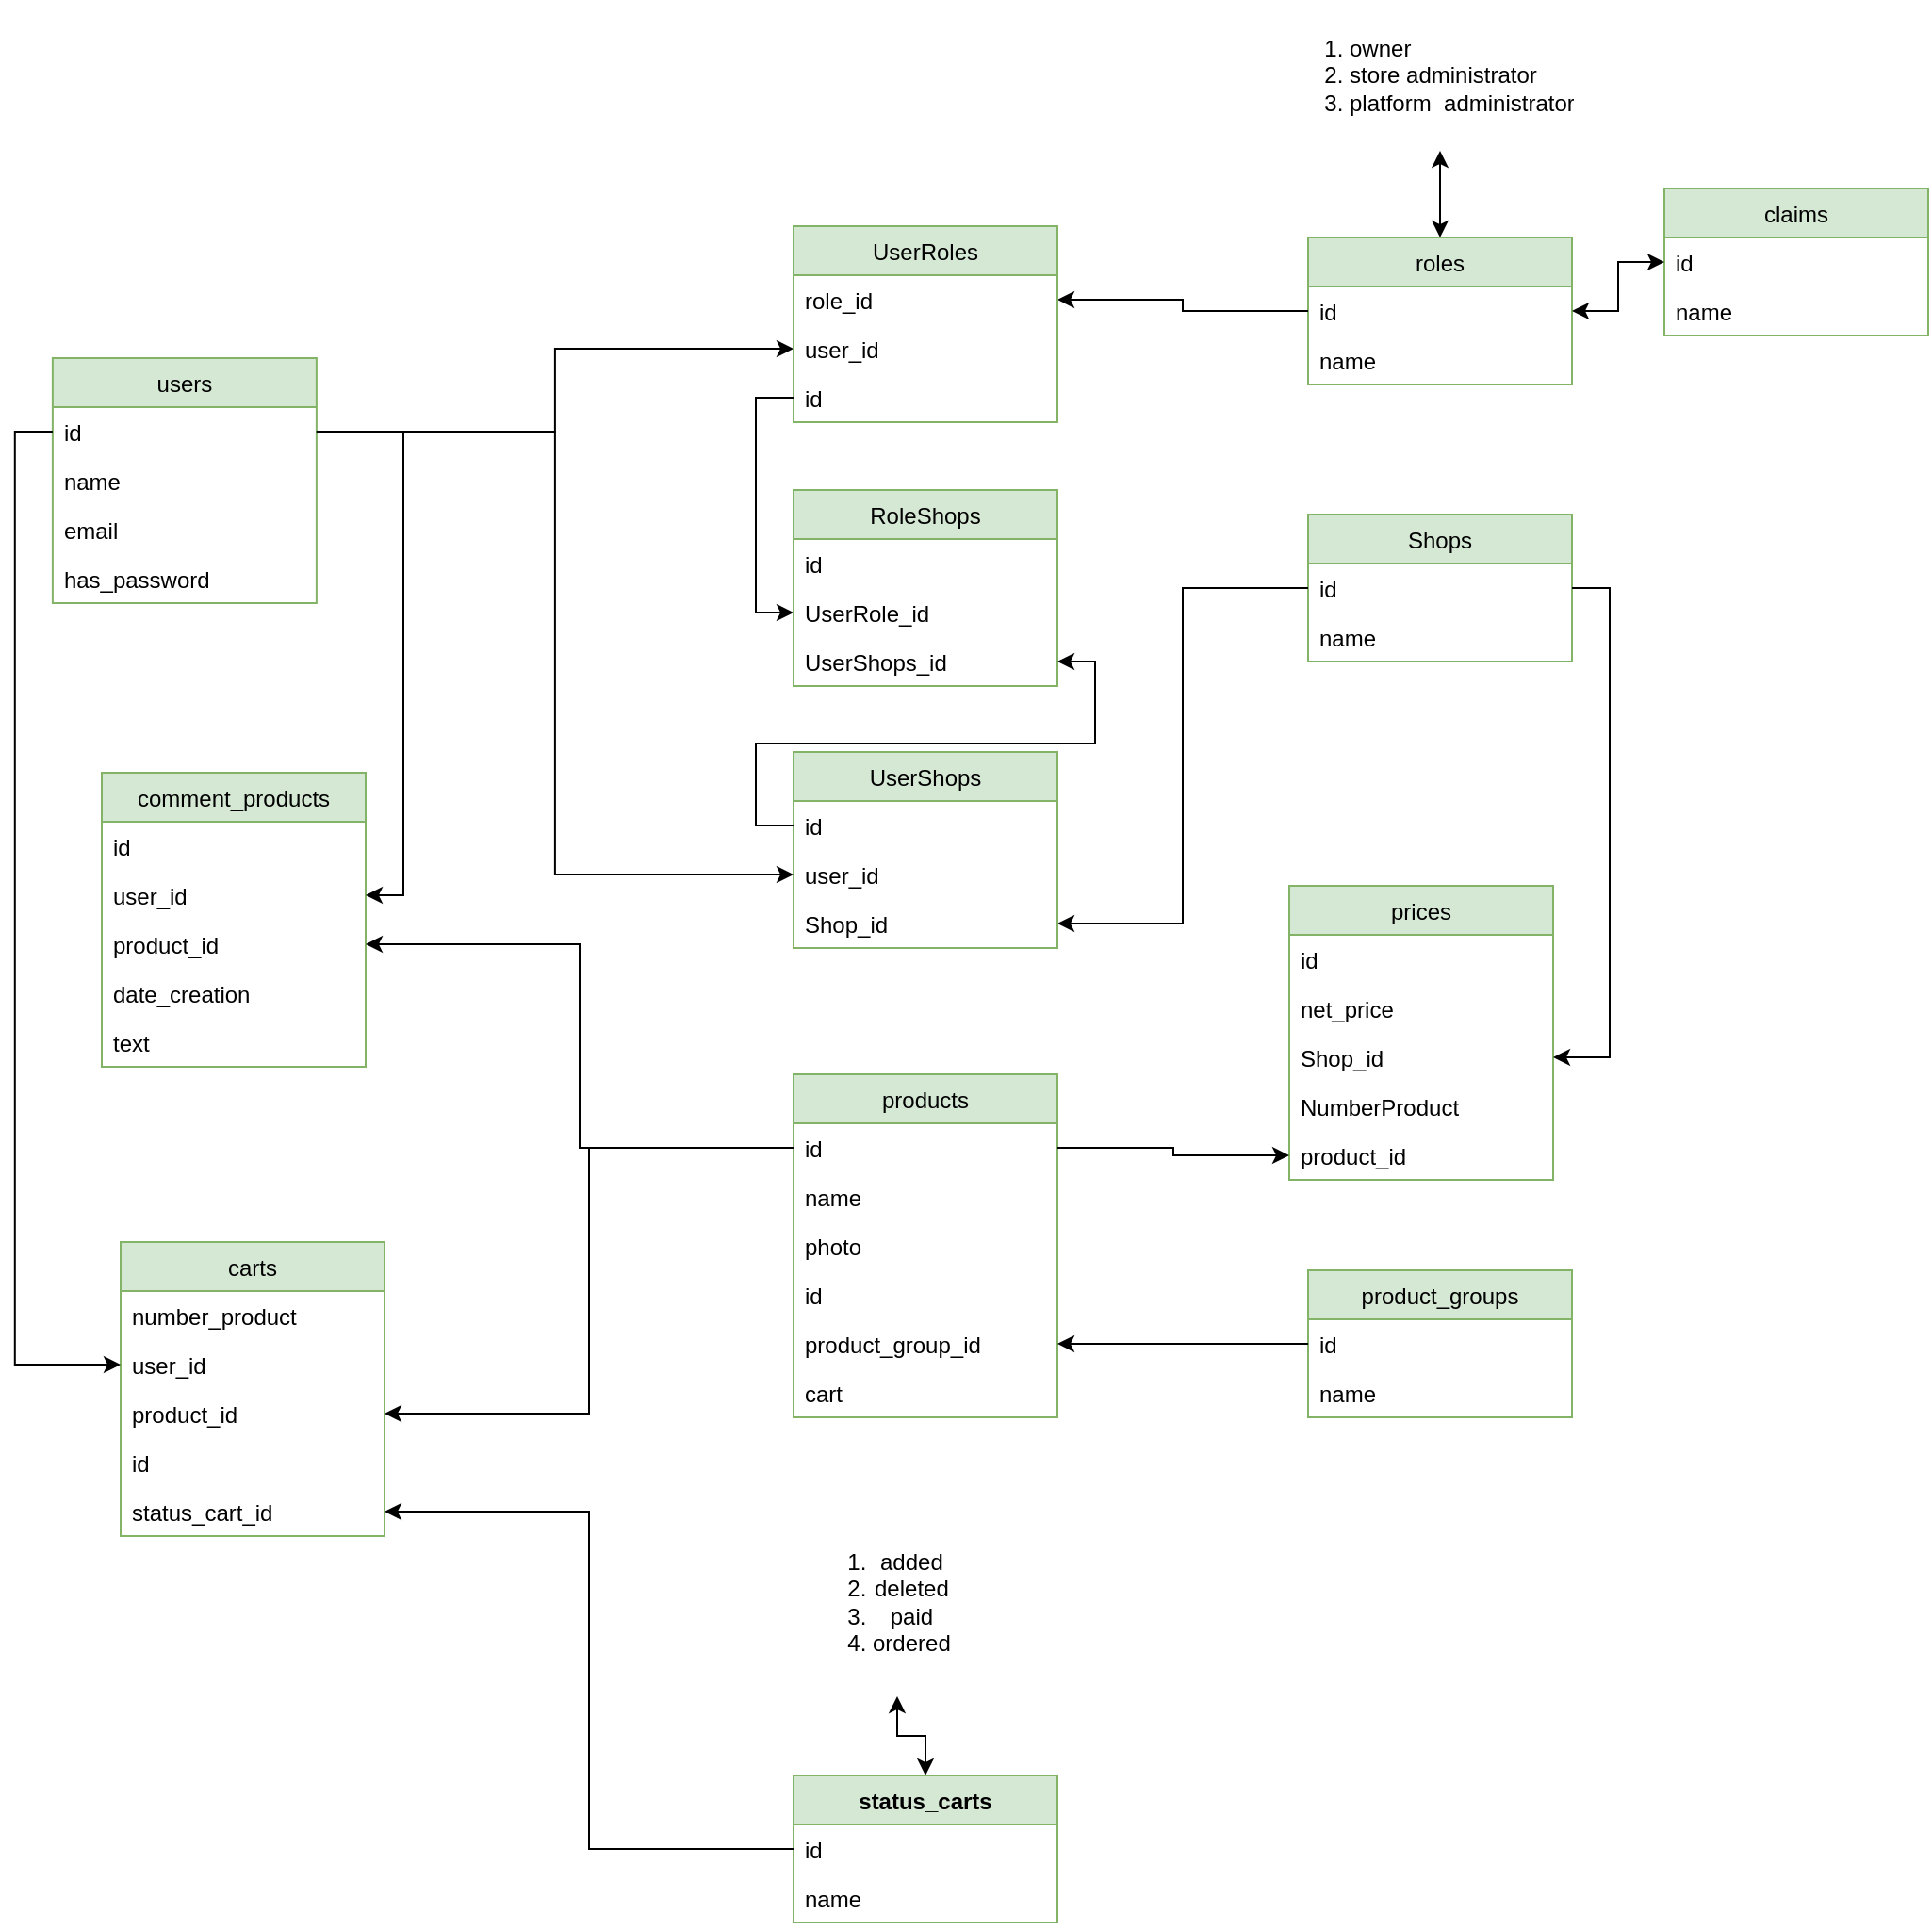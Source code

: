 <mxfile version="16.1.0" type="device"><diagram id="-d2kux74rYZ0cA2vroeV" name="Page-1"><mxGraphModel dx="868" dy="1619" grid="1" gridSize="10" guides="1" tooltips="1" connect="1" arrows="1" fold="1" page="1" pageScale="1" pageWidth="827" pageHeight="1169" math="0" shadow="0"><root><mxCell id="0"/><mxCell id="1" parent="0"/><mxCell id="ogZNsXddtf7emXaKWY2I-17" value="products" style="swimlane;fontStyle=0;childLayout=stackLayout;horizontal=1;startSize=26;fillColor=#d5e8d4;horizontalStack=0;resizeParent=1;resizeParentMax=0;resizeLast=0;collapsible=1;marginBottom=0;strokeColor=#82b366;" parent="1" vertex="1"><mxGeometry x="827" y="-100" width="140" height="182" as="geometry"><mxRectangle x="210" y="50" width="50" height="26" as="alternateBounds"/></mxGeometry></mxCell><mxCell id="ogZNsXddtf7emXaKWY2I-163" value=" id" style="text;strokeColor=none;fillColor=none;align=left;verticalAlign=top;spacingLeft=4;spacingRight=4;overflow=hidden;rotatable=0;points=[[0,0.5],[1,0.5]];portConstraint=eastwest;" parent="ogZNsXddtf7emXaKWY2I-17" vertex="1"><mxGeometry y="26" width="140" height="26" as="geometry"/></mxCell><mxCell id="ogZNsXddtf7emXaKWY2I-20" value="name" style="text;strokeColor=none;fillColor=none;align=left;verticalAlign=top;spacingLeft=4;spacingRight=4;overflow=hidden;rotatable=0;points=[[0,0.5],[1,0.5]];portConstraint=eastwest;" parent="ogZNsXddtf7emXaKWY2I-17" vertex="1"><mxGeometry y="52" width="140" height="26" as="geometry"/></mxCell><mxCell id="ogZNsXddtf7emXaKWY2I-64" value="photo" style="text;strokeColor=none;fillColor=none;align=left;verticalAlign=top;spacingLeft=4;spacingRight=4;overflow=hidden;rotatable=0;points=[[0,0.5],[1,0.5]];portConstraint=eastwest;" parent="ogZNsXddtf7emXaKWY2I-17" vertex="1"><mxGeometry y="78" width="140" height="26" as="geometry"/></mxCell><mxCell id="ogZNsXddtf7emXaKWY2I-18" value="id" style="text;strokeColor=none;fillColor=none;align=left;verticalAlign=top;spacingLeft=4;spacingRight=4;overflow=hidden;rotatable=0;points=[[0,0.5],[1,0.5]];portConstraint=eastwest;" parent="ogZNsXddtf7emXaKWY2I-17" vertex="1"><mxGeometry y="104" width="140" height="26" as="geometry"/></mxCell><mxCell id="ogZNsXddtf7emXaKWY2I-19" value=" product_group_id" style="text;strokeColor=none;fillColor=none;align=left;verticalAlign=top;spacingLeft=4;spacingRight=4;overflow=hidden;rotatable=0;points=[[0,0.5],[1,0.5]];portConstraint=eastwest;" parent="ogZNsXddtf7emXaKWY2I-17" vertex="1"><mxGeometry y="130" width="140" height="26" as="geometry"/></mxCell><mxCell id="6mSdbNPxWRhowbqiTRwU-26" value=" cart" style="text;strokeColor=none;fillColor=none;align=left;verticalAlign=top;spacingLeft=4;spacingRight=4;overflow=hidden;rotatable=0;points=[[0,0.5],[1,0.5]];portConstraint=eastwest;" parent="ogZNsXddtf7emXaKWY2I-17" vertex="1"><mxGeometry y="156" width="140" height="26" as="geometry"/></mxCell><mxCell id="ogZNsXddtf7emXaKWY2I-21" value="product_groups" style="swimlane;fontStyle=0;childLayout=stackLayout;horizontal=1;startSize=26;fillColor=#d5e8d4;horizontalStack=0;resizeParent=1;resizeParentMax=0;resizeLast=0;collapsible=1;marginBottom=0;strokeColor=#82b366;" parent="1" vertex="1"><mxGeometry x="1100" y="4" width="140" height="78" as="geometry"><mxRectangle x="210" y="50" width="50" height="26" as="alternateBounds"/></mxGeometry></mxCell><mxCell id="ogZNsXddtf7emXaKWY2I-22" value="id" style="text;strokeColor=none;fillColor=none;align=left;verticalAlign=top;spacingLeft=4;spacingRight=4;overflow=hidden;rotatable=0;points=[[0,0.5],[1,0.5]];portConstraint=eastwest;" parent="ogZNsXddtf7emXaKWY2I-21" vertex="1"><mxGeometry y="26" width="140" height="26" as="geometry"/></mxCell><mxCell id="ogZNsXddtf7emXaKWY2I-23" value="name" style="text;strokeColor=none;fillColor=none;align=left;verticalAlign=top;spacingLeft=4;spacingRight=4;overflow=hidden;rotatable=0;points=[[0,0.5],[1,0.5]];portConstraint=eastwest;" parent="ogZNsXddtf7emXaKWY2I-21" vertex="1"><mxGeometry y="52" width="140" height="26" as="geometry"/></mxCell><mxCell id="ogZNsXddtf7emXaKWY2I-25" value="users" style="swimlane;fontStyle=0;childLayout=stackLayout;horizontal=1;startSize=26;fillColor=#d5e8d4;horizontalStack=0;resizeParent=1;resizeParentMax=0;resizeLast=0;collapsible=1;marginBottom=0;strokeColor=#82b366;" parent="1" vertex="1"><mxGeometry x="433.94" y="-480" width="140" height="130" as="geometry"><mxRectangle x="274" y="-40" width="50" height="26" as="alternateBounds"/></mxGeometry></mxCell><mxCell id="ogZNsXddtf7emXaKWY2I-26" value="id" style="text;strokeColor=none;fillColor=none;align=left;verticalAlign=top;spacingLeft=4;spacingRight=4;overflow=hidden;rotatable=0;points=[[0,0.5],[1,0.5]];portConstraint=eastwest;" parent="ogZNsXddtf7emXaKWY2I-25" vertex="1"><mxGeometry y="26" width="140" height="26" as="geometry"/></mxCell><mxCell id="ogZNsXddtf7emXaKWY2I-27" value="name" style="text;strokeColor=none;fillColor=none;align=left;verticalAlign=top;spacingLeft=4;spacingRight=4;overflow=hidden;rotatable=0;points=[[0,0.5],[1,0.5]];portConstraint=eastwest;" parent="ogZNsXddtf7emXaKWY2I-25" vertex="1"><mxGeometry y="52" width="140" height="26" as="geometry"/></mxCell><mxCell id="ogZNsXddtf7emXaKWY2I-92" value="email" style="text;strokeColor=none;fillColor=none;align=left;verticalAlign=top;spacingLeft=4;spacingRight=4;overflow=hidden;rotatable=0;points=[[0,0.5],[1,0.5]];portConstraint=eastwest;" parent="ogZNsXddtf7emXaKWY2I-25" vertex="1"><mxGeometry y="78" width="140" height="26" as="geometry"/></mxCell><mxCell id="ogZNsXddtf7emXaKWY2I-93" value="has_password" style="text;strokeColor=none;fillColor=none;align=left;verticalAlign=top;spacingLeft=4;spacingRight=4;overflow=hidden;rotatable=0;points=[[0,0.5],[1,0.5]];portConstraint=eastwest;" parent="ogZNsXddtf7emXaKWY2I-25" vertex="1"><mxGeometry y="104" width="140" height="26" as="geometry"/></mxCell><mxCell id="ogZNsXddtf7emXaKWY2I-62" style="edgeStyle=orthogonalEdgeStyle;rounded=0;orthogonalLoop=1;jettySize=auto;html=1;startArrow=classic;startFill=1;exitX=0.5;exitY=1;exitDx=0;exitDy=0;" parent="1" source="ogZNsXddtf7emXaKWY2I-34" target="ogZNsXddtf7emXaKWY2I-35" edge="1"><mxGeometry relative="1" as="geometry"/></mxCell><mxCell id="ogZNsXddtf7emXaKWY2I-34" value="&lt;ol&gt;&lt;li&gt;&lt;span style=&quot;text-align: center&quot;&gt;owner&lt;/span&gt;&lt;/li&gt;&lt;li&gt;&lt;span style=&quot;text-align: center&quot;&gt;store&amp;nbsp;&lt;/span&gt;administrator&lt;/li&gt;&lt;li&gt;&lt;span style=&quot;text-align: center&quot;&gt;platform&amp;nbsp;&amp;nbsp;administrator&lt;br&gt;&lt;/span&gt;&lt;/li&gt;&lt;/ol&gt;" style="text;strokeColor=none;fillColor=none;html=1;whiteSpace=wrap;verticalAlign=middle;overflow=hidden;" parent="1" vertex="1"><mxGeometry x="1080" y="-670" width="180" height="80" as="geometry"/></mxCell><mxCell id="ogZNsXddtf7emXaKWY2I-35" value="roles" style="swimlane;fontStyle=0;childLayout=stackLayout;horizontal=1;startSize=26;horizontalStack=0;resizeParent=1;resizeParentMax=0;resizeLast=0;collapsible=1;marginBottom=0;fillColor=#d5e8d4;strokeColor=#82b366;" parent="1" vertex="1"><mxGeometry x="1100" y="-544" width="140" height="78" as="geometry"><mxRectangle x="909" y="-286" width="50" height="26" as="alternateBounds"/></mxGeometry></mxCell><mxCell id="ogZNsXddtf7emXaKWY2I-36" value="id" style="text;strokeColor=none;fillColor=none;align=left;verticalAlign=top;spacingLeft=4;spacingRight=4;overflow=hidden;rotatable=0;points=[[0,0.5],[1,0.5]];portConstraint=eastwest;" parent="ogZNsXddtf7emXaKWY2I-35" vertex="1"><mxGeometry y="26" width="140" height="26" as="geometry"/></mxCell><mxCell id="ogZNsXddtf7emXaKWY2I-37" value="name" style="text;strokeColor=none;fillColor=none;align=left;verticalAlign=top;spacingLeft=4;spacingRight=4;overflow=hidden;rotatable=0;points=[[0,0.5],[1,0.5]];portConstraint=eastwest;" parent="ogZNsXddtf7emXaKWY2I-35" vertex="1"><mxGeometry y="52" width="140" height="26" as="geometry"/></mxCell><mxCell id="ogZNsXddtf7emXaKWY2I-53" value="claims" style="swimlane;fontStyle=0;childLayout=stackLayout;horizontal=1;startSize=26;horizontalStack=0;resizeParent=1;resizeParentMax=0;resizeLast=0;collapsible=1;marginBottom=0;fillColor=#d5e8d4;strokeColor=#82b366;" parent="1" vertex="1"><mxGeometry x="1289" y="-570" width="140" height="78" as="geometry"><mxRectangle x="210" y="50" width="50" height="26" as="alternateBounds"/></mxGeometry></mxCell><mxCell id="ogZNsXddtf7emXaKWY2I-54" value="id" style="text;strokeColor=none;fillColor=none;align=left;verticalAlign=top;spacingLeft=4;spacingRight=4;overflow=hidden;rotatable=0;points=[[0,0.5],[1,0.5]];portConstraint=eastwest;" parent="ogZNsXddtf7emXaKWY2I-53" vertex="1"><mxGeometry y="26" width="140" height="26" as="geometry"/></mxCell><mxCell id="ogZNsXddtf7emXaKWY2I-55" value="name" style="text;strokeColor=none;fillColor=none;align=left;verticalAlign=top;spacingLeft=4;spacingRight=4;overflow=hidden;rotatable=0;points=[[0,0.5],[1,0.5]];portConstraint=eastwest;" parent="ogZNsXddtf7emXaKWY2I-53" vertex="1"><mxGeometry y="52" width="140" height="26" as="geometry"/></mxCell><mxCell id="ogZNsXddtf7emXaKWY2I-57" value="Shops" style="swimlane;fontStyle=0;childLayout=stackLayout;horizontal=1;startSize=26;fillColor=#d5e8d4;horizontalStack=0;resizeParent=1;resizeParentMax=0;resizeLast=0;collapsible=1;marginBottom=0;strokeColor=#82b366;" parent="1" vertex="1"><mxGeometry x="1100" y="-397" width="140" height="78" as="geometry"><mxRectangle x="210" y="50" width="50" height="26" as="alternateBounds"/></mxGeometry></mxCell><mxCell id="ogZNsXddtf7emXaKWY2I-58" value="id" style="text;strokeColor=none;fillColor=none;align=left;verticalAlign=top;spacingLeft=4;spacingRight=4;overflow=hidden;rotatable=0;points=[[0,0.5],[1,0.5]];portConstraint=eastwest;" parent="ogZNsXddtf7emXaKWY2I-57" vertex="1"><mxGeometry y="26" width="140" height="26" as="geometry"/></mxCell><mxCell id="ogZNsXddtf7emXaKWY2I-59" value="name" style="text;strokeColor=none;fillColor=none;align=left;verticalAlign=top;spacingLeft=4;spacingRight=4;overflow=hidden;rotatable=0;points=[[0,0.5],[1,0.5]];portConstraint=eastwest;" parent="ogZNsXddtf7emXaKWY2I-57" vertex="1"><mxGeometry y="52" width="140" height="26" as="geometry"/></mxCell><mxCell id="ogZNsXddtf7emXaKWY2I-67" value="carts" style="swimlane;fontStyle=0;childLayout=stackLayout;horizontal=1;startSize=26;horizontalStack=0;resizeParent=1;resizeParentMax=0;resizeLast=0;collapsible=1;marginBottom=0;fillColor=#d5e8d4;strokeColor=#82b366;" parent="1" vertex="1"><mxGeometry x="470" y="-11" width="140" height="156" as="geometry"><mxRectangle x="210" y="50" width="50" height="26" as="alternateBounds"/></mxGeometry></mxCell><mxCell id="ogZNsXddtf7emXaKWY2I-70" value="number_product" style="text;strokeColor=none;fillColor=none;align=left;verticalAlign=top;spacingLeft=4;spacingRight=4;overflow=hidden;rotatable=0;points=[[0,0.5],[1,0.5]];portConstraint=eastwest;" parent="ogZNsXddtf7emXaKWY2I-67" vertex="1"><mxGeometry y="26" width="140" height="26" as="geometry"/></mxCell><mxCell id="6mSdbNPxWRhowbqiTRwU-36" value="user_id" style="text;strokeColor=none;fillColor=none;align=left;verticalAlign=top;spacingLeft=4;spacingRight=4;overflow=hidden;rotatable=0;points=[[0,0.5],[1,0.5]];portConstraint=eastwest;" parent="ogZNsXddtf7emXaKWY2I-67" vertex="1"><mxGeometry y="52" width="140" height="26" as="geometry"/></mxCell><mxCell id="6mSdbNPxWRhowbqiTRwU-35" value="product_id" style="text;strokeColor=none;fillColor=none;align=left;verticalAlign=top;spacingLeft=4;spacingRight=4;overflow=hidden;rotatable=0;points=[[0,0.5],[1,0.5]];portConstraint=eastwest;" parent="ogZNsXddtf7emXaKWY2I-67" vertex="1"><mxGeometry y="78" width="140" height="26" as="geometry"/></mxCell><mxCell id="ogZNsXddtf7emXaKWY2I-180" value="id" style="text;strokeColor=none;fillColor=none;align=left;verticalAlign=top;spacingLeft=4;spacingRight=4;overflow=hidden;rotatable=0;points=[[0,0.5],[1,0.5]];portConstraint=eastwest;" parent="ogZNsXddtf7emXaKWY2I-67" vertex="1"><mxGeometry y="104" width="140" height="26" as="geometry"/></mxCell><mxCell id="ogZNsXddtf7emXaKWY2I-79" value=" status_cart_id" style="text;strokeColor=none;fillColor=none;align=left;verticalAlign=top;spacingLeft=4;spacingRight=4;overflow=hidden;rotatable=0;points=[[0,0.5],[1,0.5]];portConstraint=eastwest;" parent="ogZNsXddtf7emXaKWY2I-67" vertex="1"><mxGeometry y="130" width="140" height="26" as="geometry"/></mxCell><mxCell id="ogZNsXddtf7emXaKWY2I-115" style="edgeStyle=orthogonalEdgeStyle;rounded=0;orthogonalLoop=1;jettySize=auto;html=1;startArrow=classic;startFill=1;endArrow=classic;endFill=1;exitX=0.5;exitY=1;exitDx=0;exitDy=0;entryX=0.5;entryY=0;entryDx=0;entryDy=0;" parent="1" source="ogZNsXddtf7emXaKWY2I-113" target="ogZNsXddtf7emXaKWY2I-107" edge="1"><mxGeometry relative="1" as="geometry"><mxPoint x="897" y="230" as="targetPoint"/></mxGeometry></mxCell><mxCell id="ogZNsXddtf7emXaKWY2I-107" value="status_carts" style="swimlane;fontStyle=1;childLayout=stackLayout;horizontal=1;startSize=26;horizontalStack=0;resizeParent=1;resizeParentMax=0;resizeLast=0;collapsible=1;marginBottom=0;fillColor=#d5e8d4;strokeColor=#82b366;" parent="1" vertex="1"><mxGeometry x="827" y="272" width="140" height="78" as="geometry"><mxRectangle x="210" y="50" width="50" height="26" as="alternateBounds"/></mxGeometry></mxCell><mxCell id="ogZNsXddtf7emXaKWY2I-108" value="id" style="text;strokeColor=none;fillColor=none;align=left;verticalAlign=top;spacingLeft=4;spacingRight=4;overflow=hidden;rotatable=0;points=[[0,0.5],[1,0.5]];portConstraint=eastwest;" parent="ogZNsXddtf7emXaKWY2I-107" vertex="1"><mxGeometry y="26" width="140" height="26" as="geometry"/></mxCell><mxCell id="ogZNsXddtf7emXaKWY2I-109" value="name" style="text;strokeColor=none;fillColor=none;align=left;verticalAlign=top;spacingLeft=4;spacingRight=4;overflow=hidden;rotatable=0;points=[[0,0.5],[1,0.5]];portConstraint=eastwest;" parent="ogZNsXddtf7emXaKWY2I-107" vertex="1"><mxGeometry y="52" width="140" height="26" as="geometry"/></mxCell><mxCell id="ogZNsXddtf7emXaKWY2I-113" value="&lt;ol&gt;&lt;li style=&quot;text-align: center&quot;&gt;added&lt;/li&gt;&lt;li style=&quot;text-align: center&quot;&gt;deleted&lt;/li&gt;&lt;li style=&quot;text-align: center&quot;&gt;paid&lt;/li&gt;&lt;li style=&quot;text-align: center&quot;&gt;ordered&lt;br&gt;&lt;/li&gt;&lt;/ol&gt;" style="text;strokeColor=none;fillColor=none;html=1;whiteSpace=wrap;verticalAlign=middle;overflow=hidden;" parent="1" vertex="1"><mxGeometry x="827" y="130" width="110" height="100" as="geometry"/></mxCell><mxCell id="ogZNsXddtf7emXaKWY2I-133" value="prices" style="swimlane;fontStyle=0;childLayout=stackLayout;horizontal=1;startSize=26;horizontalStack=0;resizeParent=1;resizeParentMax=0;resizeLast=0;collapsible=1;marginBottom=0;fillColor=#d5e8d4;strokeColor=#82b366;" parent="1" vertex="1"><mxGeometry x="1090" y="-200" width="140" height="156" as="geometry"><mxRectangle x="909" y="190" width="50" height="26" as="alternateBounds"/></mxGeometry></mxCell><mxCell id="ogZNsXddtf7emXaKWY2I-134" value="id" style="text;strokeColor=none;fillColor=none;align=left;verticalAlign=top;spacingLeft=4;spacingRight=4;overflow=hidden;rotatable=0;points=[[0,0.5],[1,0.5]];portConstraint=eastwest;" parent="ogZNsXddtf7emXaKWY2I-133" vertex="1"><mxGeometry y="26" width="140" height="26" as="geometry"/></mxCell><mxCell id="ogZNsXddtf7emXaKWY2I-135" value="net_price" style="text;strokeColor=none;fillColor=none;align=left;verticalAlign=top;spacingLeft=4;spacingRight=4;overflow=hidden;rotatable=0;points=[[0,0.5],[1,0.5]];portConstraint=eastwest;" parent="ogZNsXddtf7emXaKWY2I-133" vertex="1"><mxGeometry y="52" width="140" height="26" as="geometry"/></mxCell><mxCell id="6mSdbNPxWRhowbqiTRwU-39" value="Shop_id" style="text;strokeColor=none;fillColor=none;align=left;verticalAlign=top;spacingLeft=4;spacingRight=4;overflow=hidden;rotatable=0;points=[[0,0.5],[1,0.5]];portConstraint=eastwest;" parent="ogZNsXddtf7emXaKWY2I-133" vertex="1"><mxGeometry y="78" width="140" height="26" as="geometry"/></mxCell><mxCell id="ogZNsXddtf7emXaKWY2I-136" value="NumberProduct" style="text;strokeColor=none;fillColor=none;align=left;verticalAlign=top;spacingLeft=4;spacingRight=4;overflow=hidden;rotatable=0;points=[[0,0.5],[1,0.5]];portConstraint=eastwest;" parent="ogZNsXddtf7emXaKWY2I-133" vertex="1"><mxGeometry y="104" width="140" height="26" as="geometry"/></mxCell><mxCell id="6mSdbNPxWRhowbqiTRwU-37" value="product_id" style="text;strokeColor=none;fillColor=none;align=left;verticalAlign=top;spacingLeft=4;spacingRight=4;overflow=hidden;rotatable=0;points=[[0,0.5],[1,0.5]];portConstraint=eastwest;" parent="ogZNsXddtf7emXaKWY2I-133" vertex="1"><mxGeometry y="130" width="140" height="26" as="geometry"/></mxCell><mxCell id="ogZNsXddtf7emXaKWY2I-150" value="comment_products" style="swimlane;fontStyle=0;childLayout=stackLayout;horizontal=1;startSize=26;horizontalStack=0;resizeParent=1;resizeParentMax=0;resizeLast=0;collapsible=1;marginBottom=0;fillColor=#d5e8d4;strokeColor=#82b366;" parent="1" vertex="1"><mxGeometry x="460" y="-260" width="140" height="156" as="geometry"><mxRectangle x="210" y="50" width="50" height="26" as="alternateBounds"/></mxGeometry></mxCell><mxCell id="ogZNsXddtf7emXaKWY2I-170" value="id" style="text;strokeColor=none;fillColor=none;align=left;verticalAlign=top;spacingLeft=4;spacingRight=4;overflow=hidden;rotatable=0;points=[[0,0.5],[1,0.5]];portConstraint=eastwest;" parent="ogZNsXddtf7emXaKWY2I-150" vertex="1"><mxGeometry y="26" width="140" height="26" as="geometry"/></mxCell><mxCell id="6mSdbNPxWRhowbqiTRwU-34" value="user_id" style="text;strokeColor=none;fillColor=none;align=left;verticalAlign=top;spacingLeft=4;spacingRight=4;overflow=hidden;rotatable=0;points=[[0,0.5],[1,0.5]];portConstraint=eastwest;" parent="ogZNsXddtf7emXaKWY2I-150" vertex="1"><mxGeometry y="52" width="140" height="26" as="geometry"/></mxCell><mxCell id="6mSdbNPxWRhowbqiTRwU-33" value="product_id" style="text;strokeColor=none;fillColor=none;align=left;verticalAlign=top;spacingLeft=4;spacingRight=4;overflow=hidden;rotatable=0;points=[[0,0.5],[1,0.5]];portConstraint=eastwest;" parent="ogZNsXddtf7emXaKWY2I-150" vertex="1"><mxGeometry y="78" width="140" height="26" as="geometry"/></mxCell><mxCell id="ogZNsXddtf7emXaKWY2I-182" value="date_creation" style="text;strokeColor=none;fillColor=none;align=left;verticalAlign=top;spacingLeft=4;spacingRight=4;overflow=hidden;rotatable=0;points=[[0,0.5],[1,0.5]];portConstraint=eastwest;" parent="ogZNsXddtf7emXaKWY2I-150" vertex="1"><mxGeometry y="104" width="140" height="26" as="geometry"/></mxCell><mxCell id="ogZNsXddtf7emXaKWY2I-181" value="text" style="text;strokeColor=none;fillColor=none;align=left;verticalAlign=top;spacingLeft=4;spacingRight=4;overflow=hidden;rotatable=0;points=[[0,0.5],[1,0.5]];portConstraint=eastwest;" parent="ogZNsXddtf7emXaKWY2I-150" vertex="1"><mxGeometry y="130" width="140" height="26" as="geometry"/></mxCell><mxCell id="ogZNsXddtf7emXaKWY2I-211" style="edgeStyle=orthogonalEdgeStyle;rounded=0;orthogonalLoop=1;jettySize=auto;html=1;entryX=1;entryY=0.5;entryDx=0;entryDy=0;startArrow=none;startFill=0;endArrow=classic;endFill=1;" parent="1" source="ogZNsXddtf7emXaKWY2I-163" target="6mSdbNPxWRhowbqiTRwU-33" edge="1"><mxGeometry relative="1" as="geometry"/></mxCell><mxCell id="ogZNsXddtf7emXaKWY2I-212" style="edgeStyle=orthogonalEdgeStyle;rounded=0;orthogonalLoop=1;jettySize=auto;html=1;entryX=1;entryY=0.5;entryDx=0;entryDy=0;startArrow=none;startFill=0;endArrow=classic;endFill=1;exitX=1;exitY=0.5;exitDx=0;exitDy=0;" parent="1" source="ogZNsXddtf7emXaKWY2I-26" target="6mSdbNPxWRhowbqiTRwU-34" edge="1"><mxGeometry relative="1" as="geometry"/></mxCell><mxCell id="ogZNsXddtf7emXaKWY2I-225" style="edgeStyle=orthogonalEdgeStyle;rounded=0;orthogonalLoop=1;jettySize=auto;html=1;entryX=0;entryY=0.5;entryDx=0;entryDy=0;startArrow=classic;startFill=1;endArrow=none;endFill=0;" parent="1" source="ogZNsXddtf7emXaKWY2I-79" target="ogZNsXddtf7emXaKWY2I-108" edge="1"><mxGeometry relative="1" as="geometry"/></mxCell><mxCell id="ogZNsXddtf7emXaKWY2I-227" style="edgeStyle=orthogonalEdgeStyle;rounded=0;orthogonalLoop=1;jettySize=auto;html=1;entryX=0;entryY=0.5;entryDx=0;entryDy=0;startArrow=classic;startFill=1;endArrow=none;endFill=0;" parent="1" source="ogZNsXddtf7emXaKWY2I-19" target="ogZNsXddtf7emXaKWY2I-22" edge="1"><mxGeometry relative="1" as="geometry"/></mxCell><mxCell id="ogZNsXddtf7emXaKWY2I-231" style="edgeStyle=orthogonalEdgeStyle;rounded=0;orthogonalLoop=1;jettySize=auto;html=1;startArrow=none;startFill=0;endArrow=classic;endFill=1;exitX=0;exitY=0.5;exitDx=0;exitDy=0;" parent="1" source="ogZNsXddtf7emXaKWY2I-26" target="6mSdbNPxWRhowbqiTRwU-36" edge="1"><mxGeometry relative="1" as="geometry"/></mxCell><mxCell id="6mSdbNPxWRhowbqiTRwU-25" style="edgeStyle=orthogonalEdgeStyle;rounded=0;orthogonalLoop=1;jettySize=auto;html=1;startArrow=classic;startFill=1;endArrow=classic;endFill=1;exitX=0;exitY=0.5;exitDx=0;exitDy=0;entryX=1;entryY=0.5;entryDx=0;entryDy=0;" parent="1" source="ogZNsXddtf7emXaKWY2I-54" target="ogZNsXddtf7emXaKWY2I-36" edge="1"><mxGeometry relative="1" as="geometry"/></mxCell><mxCell id="6mSdbNPxWRhowbqiTRwU-31" style="edgeStyle=orthogonalEdgeStyle;rounded=0;orthogonalLoop=1;jettySize=auto;html=1;entryX=0;entryY=0.5;entryDx=0;entryDy=0;startArrow=classic;startFill=1;endArrow=none;endFill=0;" parent="1" source="6mSdbNPxWRhowbqiTRwU-35" target="ogZNsXddtf7emXaKWY2I-163" edge="1"><mxGeometry relative="1" as="geometry"/></mxCell><mxCell id="6mSdbNPxWRhowbqiTRwU-41" style="edgeStyle=orthogonalEdgeStyle;rounded=0;orthogonalLoop=1;jettySize=auto;html=1;entryX=1;entryY=0.5;entryDx=0;entryDy=0;startArrow=classic;startFill=1;endArrow=none;endFill=0;" parent="1" source="6mSdbNPxWRhowbqiTRwU-37" target="ogZNsXddtf7emXaKWY2I-163" edge="1"><mxGeometry relative="1" as="geometry"/></mxCell><mxCell id="6mSdbNPxWRhowbqiTRwU-43" style="edgeStyle=orthogonalEdgeStyle;rounded=0;orthogonalLoop=1;jettySize=auto;html=1;entryX=1;entryY=0.5;entryDx=0;entryDy=0;startArrow=classic;startFill=1;endArrow=none;endFill=0;" parent="1" source="6mSdbNPxWRhowbqiTRwU-39" target="ogZNsXddtf7emXaKWY2I-58" edge="1"><mxGeometry relative="1" as="geometry"/></mxCell><mxCell id="6mSdbNPxWRhowbqiTRwU-49" style="edgeStyle=orthogonalEdgeStyle;rounded=0;orthogonalLoop=1;jettySize=auto;html=1;entryX=1;entryY=0.5;entryDx=0;entryDy=0;startArrow=classic;startFill=1;endArrow=none;endFill=0;exitX=0;exitY=0.5;exitDx=0;exitDy=0;" parent="1" source="UbTzAqHNwf1IoOelcKm4-10" target="ogZNsXddtf7emXaKWY2I-26" edge="1"><mxGeometry relative="1" as="geometry"/></mxCell><mxCell id="6mSdbNPxWRhowbqiTRwU-50" style="edgeStyle=orthogonalEdgeStyle;rounded=0;orthogonalLoop=1;jettySize=auto;html=1;entryX=1;entryY=0.5;entryDx=0;entryDy=0;startArrow=none;startFill=0;endArrow=classic;endFill=1;exitX=0;exitY=0.5;exitDx=0;exitDy=0;" parent="1" source="ogZNsXddtf7emXaKWY2I-58" target="6mSdbNPxWRhowbqiTRwU-56" edge="1"><mxGeometry relative="1" as="geometry"/></mxCell><mxCell id="6mSdbNPxWRhowbqiTRwU-51" value="UserShops" style="swimlane;fontStyle=0;childLayout=stackLayout;horizontal=1;startSize=26;horizontalStack=0;resizeParent=1;resizeParentMax=0;resizeLast=0;collapsible=1;marginBottom=0;fillColor=#d5e8d4;strokeColor=#82b366;" parent="1" vertex="1"><mxGeometry x="827" y="-271" width="140" height="104" as="geometry"><mxRectangle x="909" y="-286" width="50" height="26" as="alternateBounds"/></mxGeometry></mxCell><mxCell id="6mSdbNPxWRhowbqiTRwU-54" value="id" style="text;strokeColor=none;fillColor=none;align=left;verticalAlign=top;spacingLeft=4;spacingRight=4;overflow=hidden;rotatable=0;points=[[0,0.5],[1,0.5]];portConstraint=eastwest;" parent="6mSdbNPxWRhowbqiTRwU-51" vertex="1"><mxGeometry y="26" width="140" height="26" as="geometry"/></mxCell><mxCell id="UbTzAqHNwf1IoOelcKm4-18" value="user_id" style="text;strokeColor=none;fillColor=none;align=left;verticalAlign=top;spacingLeft=4;spacingRight=4;overflow=hidden;rotatable=0;points=[[0,0.5],[1,0.5]];portConstraint=eastwest;" parent="6mSdbNPxWRhowbqiTRwU-51" vertex="1"><mxGeometry y="52" width="140" height="26" as="geometry"/></mxCell><mxCell id="6mSdbNPxWRhowbqiTRwU-56" value="Shop_id" style="text;strokeColor=none;fillColor=none;align=left;verticalAlign=top;spacingLeft=4;spacingRight=4;overflow=hidden;rotatable=0;points=[[0,0.5],[1,0.5]];portConstraint=eastwest;" parent="6mSdbNPxWRhowbqiTRwU-51" vertex="1"><mxGeometry y="78" width="140" height="26" as="geometry"/></mxCell><mxCell id="6mSdbNPxWRhowbqiTRwU-58" style="edgeStyle=orthogonalEdgeStyle;rounded=0;orthogonalLoop=1;jettySize=auto;html=1;entryX=1;entryY=0.5;entryDx=0;entryDy=0;startArrow=none;startFill=0;endArrow=classic;endFill=1;exitX=0;exitY=0.5;exitDx=0;exitDy=0;" parent="1" source="ogZNsXddtf7emXaKWY2I-36" target="UbTzAqHNwf1IoOelcKm4-9" edge="1"><mxGeometry relative="1" as="geometry"/></mxCell><mxCell id="UbTzAqHNwf1IoOelcKm4-8" value="UserRoles" style="swimlane;fontStyle=0;childLayout=stackLayout;horizontal=1;startSize=26;horizontalStack=0;resizeParent=1;resizeParentMax=0;resizeLast=0;collapsible=1;marginBottom=0;fillColor=#d5e8d4;strokeColor=#82b366;" parent="1" vertex="1"><mxGeometry x="827" y="-550" width="140" height="104" as="geometry"><mxRectangle x="909" y="-286" width="50" height="26" as="alternateBounds"/></mxGeometry></mxCell><mxCell id="UbTzAqHNwf1IoOelcKm4-9" value="role_id" style="text;strokeColor=none;fillColor=none;align=left;verticalAlign=top;spacingLeft=4;spacingRight=4;overflow=hidden;rotatable=0;points=[[0,0.5],[1,0.5]];portConstraint=eastwest;" parent="UbTzAqHNwf1IoOelcKm4-8" vertex="1"><mxGeometry y="26" width="140" height="26" as="geometry"/></mxCell><mxCell id="UbTzAqHNwf1IoOelcKm4-10" value="user_id" style="text;strokeColor=none;fillColor=none;align=left;verticalAlign=top;spacingLeft=4;spacingRight=4;overflow=hidden;rotatable=0;points=[[0,0.5],[1,0.5]];portConstraint=eastwest;" parent="UbTzAqHNwf1IoOelcKm4-8" vertex="1"><mxGeometry y="52" width="140" height="26" as="geometry"/></mxCell><mxCell id="UbTzAqHNwf1IoOelcKm4-11" value="id" style="text;strokeColor=none;fillColor=none;align=left;verticalAlign=top;spacingLeft=4;spacingRight=4;overflow=hidden;rotatable=0;points=[[0,0.5],[1,0.5]];portConstraint=eastwest;" parent="UbTzAqHNwf1IoOelcKm4-8" vertex="1"><mxGeometry y="78" width="140" height="26" as="geometry"/></mxCell><mxCell id="UbTzAqHNwf1IoOelcKm4-16" style="edgeStyle=orthogonalEdgeStyle;rounded=0;orthogonalLoop=1;jettySize=auto;html=1;entryX=0;entryY=0.5;entryDx=0;entryDy=0;endArrow=classic;endFill=1;exitX=1;exitY=0.5;exitDx=0;exitDy=0;" parent="1" source="ogZNsXddtf7emXaKWY2I-26" target="UbTzAqHNwf1IoOelcKm4-18" edge="1"><mxGeometry relative="1" as="geometry"/></mxCell><mxCell id="UbTzAqHNwf1IoOelcKm4-17" style="edgeStyle=orthogonalEdgeStyle;rounded=0;orthogonalLoop=1;jettySize=auto;html=1;entryX=0;entryY=0.5;entryDx=0;entryDy=0;startArrow=classic;startFill=1;endArrow=none;endFill=0;exitX=0;exitY=0.5;exitDx=0;exitDy=0;" parent="1" source="UbTzAqHNwf1IoOelcKm4-23" target="UbTzAqHNwf1IoOelcKm4-11" edge="1"><mxGeometry relative="1" as="geometry"/></mxCell><mxCell id="UbTzAqHNwf1IoOelcKm4-20" value="RoleShops" style="swimlane;fontStyle=0;childLayout=stackLayout;horizontal=1;startSize=26;horizontalStack=0;resizeParent=1;resizeParentMax=0;resizeLast=0;collapsible=1;marginBottom=0;fillColor=#d5e8d4;strokeColor=#82b366;" parent="1" vertex="1"><mxGeometry x="827" y="-410" width="140" height="104" as="geometry"><mxRectangle x="909" y="-286" width="50" height="26" as="alternateBounds"/></mxGeometry></mxCell><mxCell id="UbTzAqHNwf1IoOelcKm4-21" value="id" style="text;strokeColor=none;fillColor=none;align=left;verticalAlign=top;spacingLeft=4;spacingRight=4;overflow=hidden;rotatable=0;points=[[0,0.5],[1,0.5]];portConstraint=eastwest;" parent="UbTzAqHNwf1IoOelcKm4-20" vertex="1"><mxGeometry y="26" width="140" height="26" as="geometry"/></mxCell><mxCell id="UbTzAqHNwf1IoOelcKm4-23" value="UserRole_id" style="text;strokeColor=none;fillColor=none;align=left;verticalAlign=top;spacingLeft=4;spacingRight=4;overflow=hidden;rotatable=0;points=[[0,0.5],[1,0.5]];portConstraint=eastwest;" parent="UbTzAqHNwf1IoOelcKm4-20" vertex="1"><mxGeometry y="52" width="140" height="26" as="geometry"/></mxCell><mxCell id="UbTzAqHNwf1IoOelcKm4-22" value="UserShops_id&#10;" style="text;strokeColor=none;fillColor=none;align=left;verticalAlign=top;spacingLeft=4;spacingRight=4;overflow=hidden;rotatable=0;points=[[0,0.5],[1,0.5]];portConstraint=eastwest;" parent="UbTzAqHNwf1IoOelcKm4-20" vertex="1"><mxGeometry y="78" width="140" height="26" as="geometry"/></mxCell><mxCell id="UbTzAqHNwf1IoOelcKm4-24" style="edgeStyle=orthogonalEdgeStyle;rounded=0;orthogonalLoop=1;jettySize=auto;html=1;entryX=1;entryY=0.5;entryDx=0;entryDy=0;startArrow=none;startFill=0;endArrow=classic;endFill=1;" parent="1" source="6mSdbNPxWRhowbqiTRwU-54" target="UbTzAqHNwf1IoOelcKm4-22" edge="1"><mxGeometry relative="1" as="geometry"/></mxCell></root></mxGraphModel></diagram></mxfile>